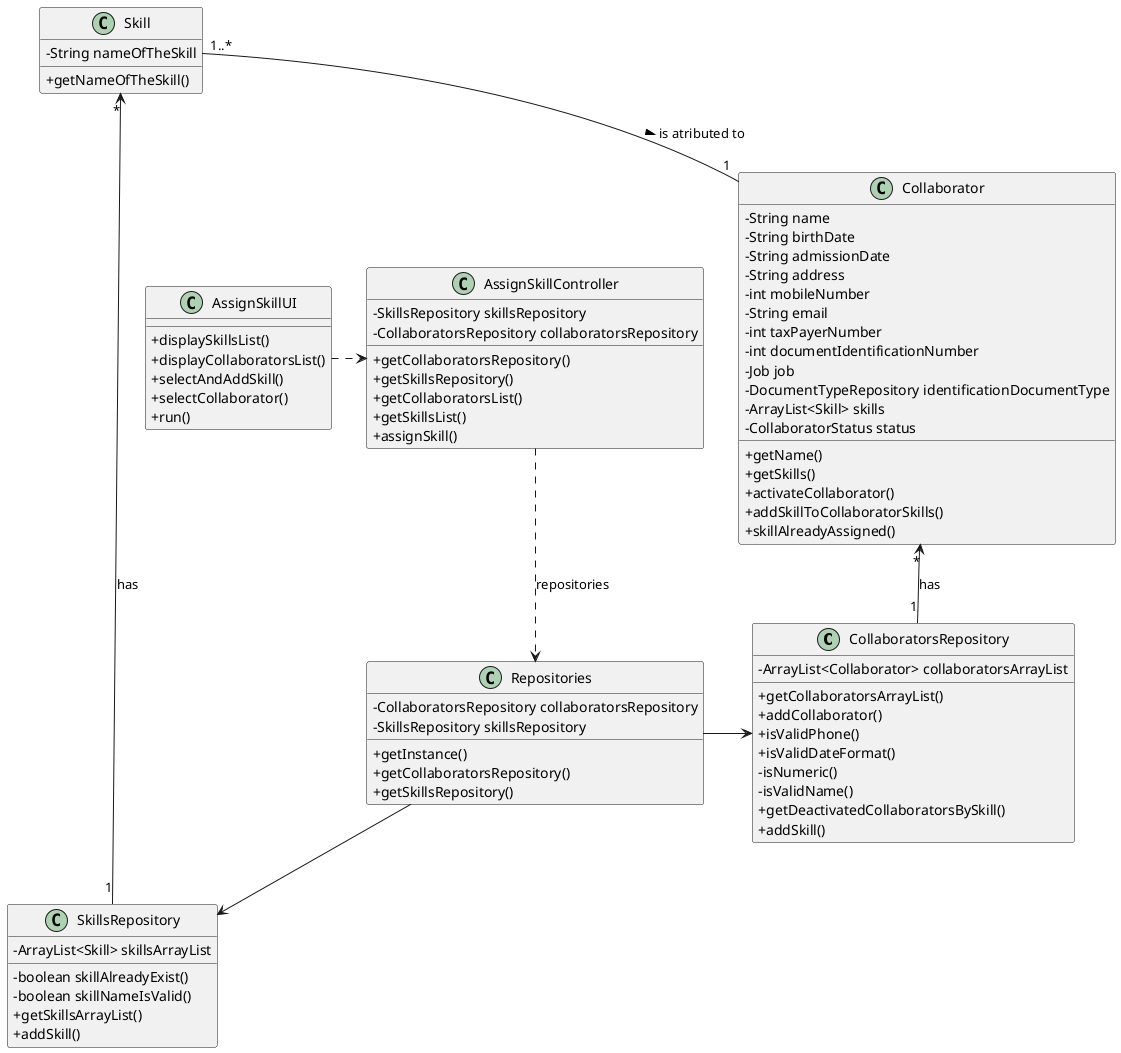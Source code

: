 @startuml
skinparam classAttributeIconSize 0
skinparam monochrome false
skinparam packageStyle rectangle
skinparam shadowing false
skinparam linetype polyline
skinparam linetype orto

class CollaboratorsRepository {
    - ArrayList<Collaborator> collaboratorsArrayList
    + getCollaboratorsArrayList()
    + addCollaborator()
    + isValidPhone()
    + isValidDateFormat()
    - isNumeric()
    - isValidName()
    + getDeactivatedCollaboratorsBySkill()
    + addSkill()
}

class Collaborator {
    - String name
    - String birthDate
    - String admissionDate
    - String address
    - int mobileNumber
    - String email
    - int taxPayerNumber
    - int documentIdentificationNumber
    - Job job
    - DocumentTypeRepository identificationDocumentType
    - ArrayList<Skill> skills
    - CollaboratorStatus status
    + getName()
    + getSkills()
    + activateCollaborator()
    + addSkillToCollaboratorSkills()
    + skillAlreadyAssigned()
}

class Repositories {
    - CollaboratorsRepository collaboratorsRepository
    - SkillsRepository skillsRepository
    + getInstance()
    + getCollaboratorsRepository()
    + getSkillsRepository()
}

class AssignSkillController {
    - SkillsRepository skillsRepository
    - CollaboratorsRepository collaboratorsRepository
    + getCollaboratorsRepository()
    + getSkillsRepository()
    + getCollaboratorsList()
    + getSkillsList()
    + assignSkill()
}

class SkillsRepository {
    - ArrayList<Skill> skillsArrayList
    - boolean skillAlreadyExist()
    - boolean skillNameIsValid()
    + getSkillsArrayList()
    + addSkill()
}

class Skill {
    - String nameOfTheSkill
    + getNameOfTheSkill()
}

class AssignSkillUI {
    + displaySkillsList()
    + displayCollaboratorsList()
    + selectAndAddSkill()
    + selectCollaborator()
    + run()
}

Repositories -> CollaboratorsRepository
Repositories --> SkillsRepository
Skill "*" <-- "1" SkillsRepository : has
Collaborator "*" <-- "1" CollaboratorsRepository : has
Skill "1..*" -- "1" Collaborator : is atributed to >
AssignSkillUI .> AssignSkillController
AssignSkillController ..> Repositories : repositories

@enduml
